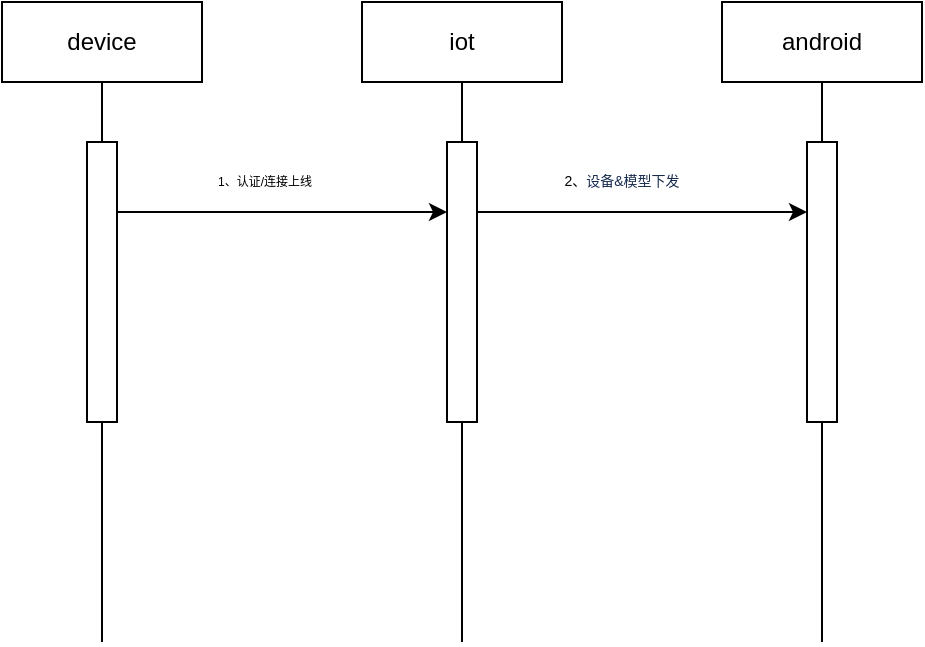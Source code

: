 <mxfile version="15.0.4" type="github">
  <diagram id="QKZyI71MhQVoEyEMeEdd" name="Page-1">
    <mxGraphModel dx="782" dy="468" grid="1" gridSize="10" guides="1" tooltips="1" connect="1" arrows="1" fold="1" page="1" pageScale="1" pageWidth="827" pageHeight="1169" math="0" shadow="0">
      <root>
        <mxCell id="0" />
        <mxCell id="1" parent="0" />
        <mxCell id="V6JZE4q0PIBQp_onLyyd-3" value="device" style="rounded=0;whiteSpace=wrap;html=1;" parent="1" vertex="1">
          <mxGeometry x="90" y="60" width="100" height="40" as="geometry" />
        </mxCell>
        <mxCell id="V6JZE4q0PIBQp_onLyyd-6" value="" style="endArrow=none;html=1;entryX=0.5;entryY=1;entryDx=0;entryDy=0;" parent="1" target="V6JZE4q0PIBQp_onLyyd-3" edge="1">
          <mxGeometry width="50" height="50" relative="1" as="geometry">
            <mxPoint x="140" y="380" as="sourcePoint" />
            <mxPoint x="430" y="150" as="targetPoint" />
            <Array as="points">
              <mxPoint x="140" y="140" />
            </Array>
          </mxGeometry>
        </mxCell>
        <mxCell id="V6JZE4q0PIBQp_onLyyd-7" value="iot" style="rounded=0;whiteSpace=wrap;html=1;" parent="1" vertex="1">
          <mxGeometry x="270" y="60" width="100" height="40" as="geometry" />
        </mxCell>
        <mxCell id="V6JZE4q0PIBQp_onLyyd-8" value="" style="endArrow=none;html=1;entryX=0.5;entryY=1;entryDx=0;entryDy=0;" parent="1" target="V6JZE4q0PIBQp_onLyyd-7" edge="1">
          <mxGeometry width="50" height="50" relative="1" as="geometry">
            <mxPoint x="320" y="380" as="sourcePoint" />
            <mxPoint x="610" y="150" as="targetPoint" />
          </mxGeometry>
        </mxCell>
        <mxCell id="V6JZE4q0PIBQp_onLyyd-9" value="android" style="rounded=0;whiteSpace=wrap;html=1;" parent="1" vertex="1">
          <mxGeometry x="450" y="60" width="100" height="40" as="geometry" />
        </mxCell>
        <mxCell id="V6JZE4q0PIBQp_onLyyd-10" value="" style="endArrow=none;html=1;entryX=0.5;entryY=1;entryDx=0;entryDy=0;" parent="1" target="V6JZE4q0PIBQp_onLyyd-9" edge="1">
          <mxGeometry width="50" height="50" relative="1" as="geometry">
            <mxPoint x="500" y="380" as="sourcePoint" />
            <mxPoint x="790" y="150" as="targetPoint" />
          </mxGeometry>
        </mxCell>
        <mxCell id="pdPROYeT5ZHWs4aKDkyA-5" style="edgeStyle=orthogonalEdgeStyle;rounded=0;orthogonalLoop=1;jettySize=auto;html=1;exitX=1;exitY=0.25;exitDx=0;exitDy=0;entryX=0;entryY=0.25;entryDx=0;entryDy=0;" edge="1" parent="1" source="pdPROYeT5ZHWs4aKDkyA-1" target="pdPROYeT5ZHWs4aKDkyA-2">
          <mxGeometry relative="1" as="geometry" />
        </mxCell>
        <mxCell id="pdPROYeT5ZHWs4aKDkyA-6" value="1、认证/连接上线" style="edgeLabel;html=1;align=center;verticalAlign=middle;resizable=0;points=[];fontSize=6;" vertex="1" connectable="0" parent="pdPROYeT5ZHWs4aKDkyA-5">
          <mxGeometry x="0.323" y="-1" relative="1" as="geometry">
            <mxPoint x="-36" y="-16" as="offset" />
          </mxGeometry>
        </mxCell>
        <mxCell id="pdPROYeT5ZHWs4aKDkyA-1" value="" style="rounded=0;whiteSpace=wrap;html=1;" vertex="1" parent="1">
          <mxGeometry x="132.5" y="130" width="15" height="140" as="geometry" />
        </mxCell>
        <mxCell id="pdPROYeT5ZHWs4aKDkyA-9" style="edgeStyle=none;rounded=0;orthogonalLoop=1;jettySize=auto;html=1;exitX=1;exitY=0.25;exitDx=0;exitDy=0;entryX=0;entryY=0.25;entryDx=0;entryDy=0;" edge="1" parent="1" source="pdPROYeT5ZHWs4aKDkyA-2" target="pdPROYeT5ZHWs4aKDkyA-3">
          <mxGeometry relative="1" as="geometry" />
        </mxCell>
        <mxCell id="pdPROYeT5ZHWs4aKDkyA-2" value="" style="rounded=0;whiteSpace=wrap;html=1;" vertex="1" parent="1">
          <mxGeometry x="312.5" y="130" width="15" height="140" as="geometry" />
        </mxCell>
        <mxCell id="pdPROYeT5ZHWs4aKDkyA-3" value="" style="rounded=0;whiteSpace=wrap;html=1;" vertex="1" parent="1">
          <mxGeometry x="492.5" y="130" width="15" height="140" as="geometry" />
        </mxCell>
        <mxCell id="pdPROYeT5ZHWs4aKDkyA-10" value="2、&lt;span style=&quot;background-color: rgb(255, 255, 255); color: rgb(23, 43, 77); font-size: 7px;&quot;&gt;设备&amp;amp;模型下发&lt;/span&gt;" style="text;html=1;strokeColor=none;fillColor=none;align=center;verticalAlign=middle;whiteSpace=wrap;rounded=0;fontSize=7;" vertex="1" parent="1">
          <mxGeometry x="340" y="140" width="120" height="20" as="geometry" />
        </mxCell>
      </root>
    </mxGraphModel>
  </diagram>
</mxfile>
